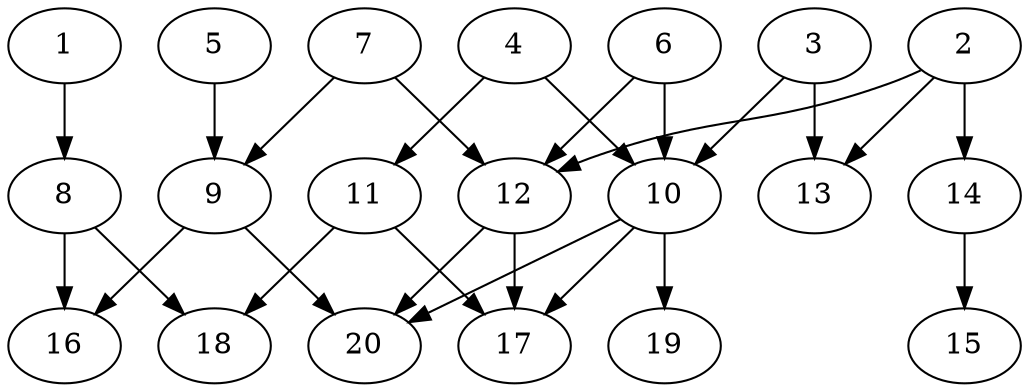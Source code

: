 // DAG automatically generated by daggen at Sat Jul 27 15:39:05 2019
// ./daggen --dot -n 20 --ccr 0.5 --fat 0.8 --regular 0.5 --density 0.4 --mindata 5242880 --maxdata 52428800 
digraph G {
  1 [size="87242752", alpha="0.19", expect_size="43621376"] 
  1 -> 8 [size ="43621376"]
  2 [size="34635776", alpha="0.04", expect_size="17317888"] 
  2 -> 12 [size ="17317888"]
  2 -> 13 [size ="17317888"]
  2 -> 14 [size ="17317888"]
  3 [size="92409856", alpha="0.02", expect_size="46204928"] 
  3 -> 10 [size ="46204928"]
  3 -> 13 [size ="46204928"]
  4 [size="18941952", alpha="0.15", expect_size="9470976"] 
  4 -> 10 [size ="9470976"]
  4 -> 11 [size ="9470976"]
  5 [size="91736064", alpha="0.07", expect_size="45868032"] 
  5 -> 9 [size ="45868032"]
  6 [size="26062848", alpha="0.19", expect_size="13031424"] 
  6 -> 10 [size ="13031424"]
  6 -> 12 [size ="13031424"]
  7 [size="87887872", alpha="0.20", expect_size="43943936"] 
  7 -> 9 [size ="43943936"]
  7 -> 12 [size ="43943936"]
  8 [size="55840768", alpha="0.09", expect_size="27920384"] 
  8 -> 16 [size ="27920384"]
  8 -> 18 [size ="27920384"]
  9 [size="60178432", alpha="0.17", expect_size="30089216"] 
  9 -> 16 [size ="30089216"]
  9 -> 20 [size ="30089216"]
  10 [size="89530368", alpha="0.02", expect_size="44765184"] 
  10 -> 17 [size ="44765184"]
  10 -> 19 [size ="44765184"]
  10 -> 20 [size ="44765184"]
  11 [size="87746560", alpha="0.11", expect_size="43873280"] 
  11 -> 17 [size ="43873280"]
  11 -> 18 [size ="43873280"]
  12 [size="82847744", alpha="0.10", expect_size="41423872"] 
  12 -> 17 [size ="41423872"]
  12 -> 20 [size ="41423872"]
  13 [size="101752832", alpha="0.03", expect_size="50876416"] 
  14 [size="16627712", alpha="0.06", expect_size="8313856"] 
  14 -> 15 [size ="8313856"]
  15 [size="86487040", alpha="0.09", expect_size="43243520"] 
  16 [size="27348992", alpha="0.08", expect_size="13674496"] 
  17 [size="23762944", alpha="0.13", expect_size="11881472"] 
  18 [size="21501952", alpha="0.03", expect_size="10750976"] 
  19 [size="61974528", alpha="0.12", expect_size="30987264"] 
  20 [size="46127104", alpha="0.06", expect_size="23063552"] 
}
